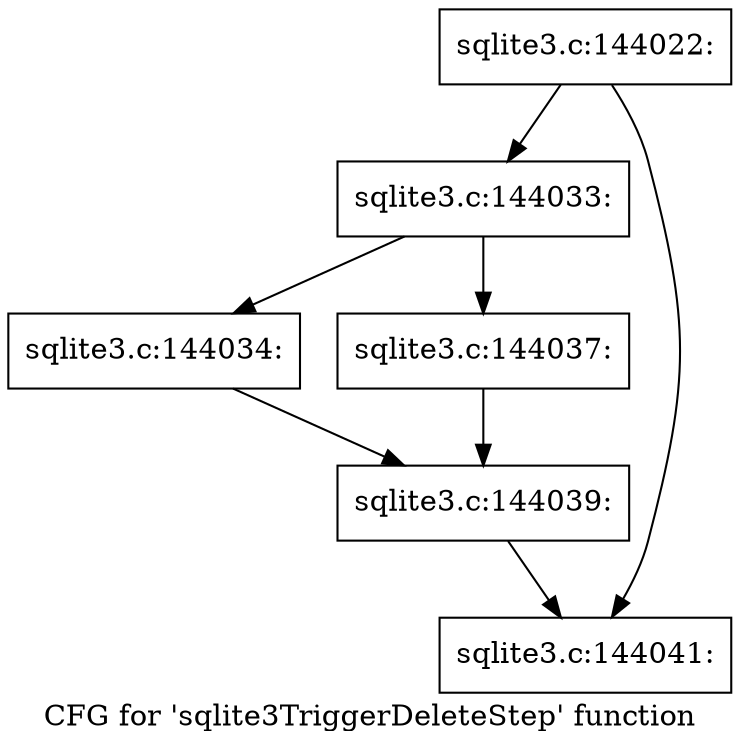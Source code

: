 digraph "CFG for 'sqlite3TriggerDeleteStep' function" {
	label="CFG for 'sqlite3TriggerDeleteStep' function";

	Node0x55c0fa2831d0 [shape=record,label="{sqlite3.c:144022:}"];
	Node0x55c0fa2831d0 -> Node0x55c0fa28d540;
	Node0x55c0fa2831d0 -> Node0x55c0fa28d6c0;
	Node0x55c0fa28d540 [shape=record,label="{sqlite3.c:144033:}"];
	Node0x55c0fa28d540 -> Node0x55c0fa28da00;
	Node0x55c0fa28d540 -> Node0x55c0fa28daa0;
	Node0x55c0fa28da00 [shape=record,label="{sqlite3.c:144034:}"];
	Node0x55c0fa28da00 -> Node0x55c0fa28da50;
	Node0x55c0fa28daa0 [shape=record,label="{sqlite3.c:144037:}"];
	Node0x55c0fa28daa0 -> Node0x55c0fa28da50;
	Node0x55c0fa28da50 [shape=record,label="{sqlite3.c:144039:}"];
	Node0x55c0fa28da50 -> Node0x55c0fa28d6c0;
	Node0x55c0fa28d6c0 [shape=record,label="{sqlite3.c:144041:}"];
}
